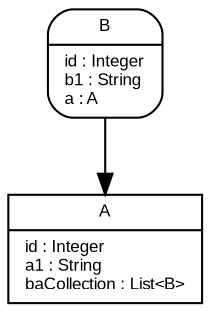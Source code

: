 digraph G {
        fontname = "Arial"
        fontsize = 8


        node [
                fontname = "Arial"
                fontsize = 8
                shape = "record"
        ]

        edge [
                fontname = "Arial"
                fontsize = 8
        ]

    B [
            shape = "Mrecord"
            label = "{B|id : Integer\lb1 : String\la : A\l}"
    ]
    A [
            shape = "record"
            label = "{A|id : Integer\la1 : String\lbaCollection : List\<B\>\l}"
    ]

    B -> A [color = "black"]

    edge [
            arrowtail = "diamond"
            arrowhead="none"
            headlabel = "*"
            dir=both
    ]



}